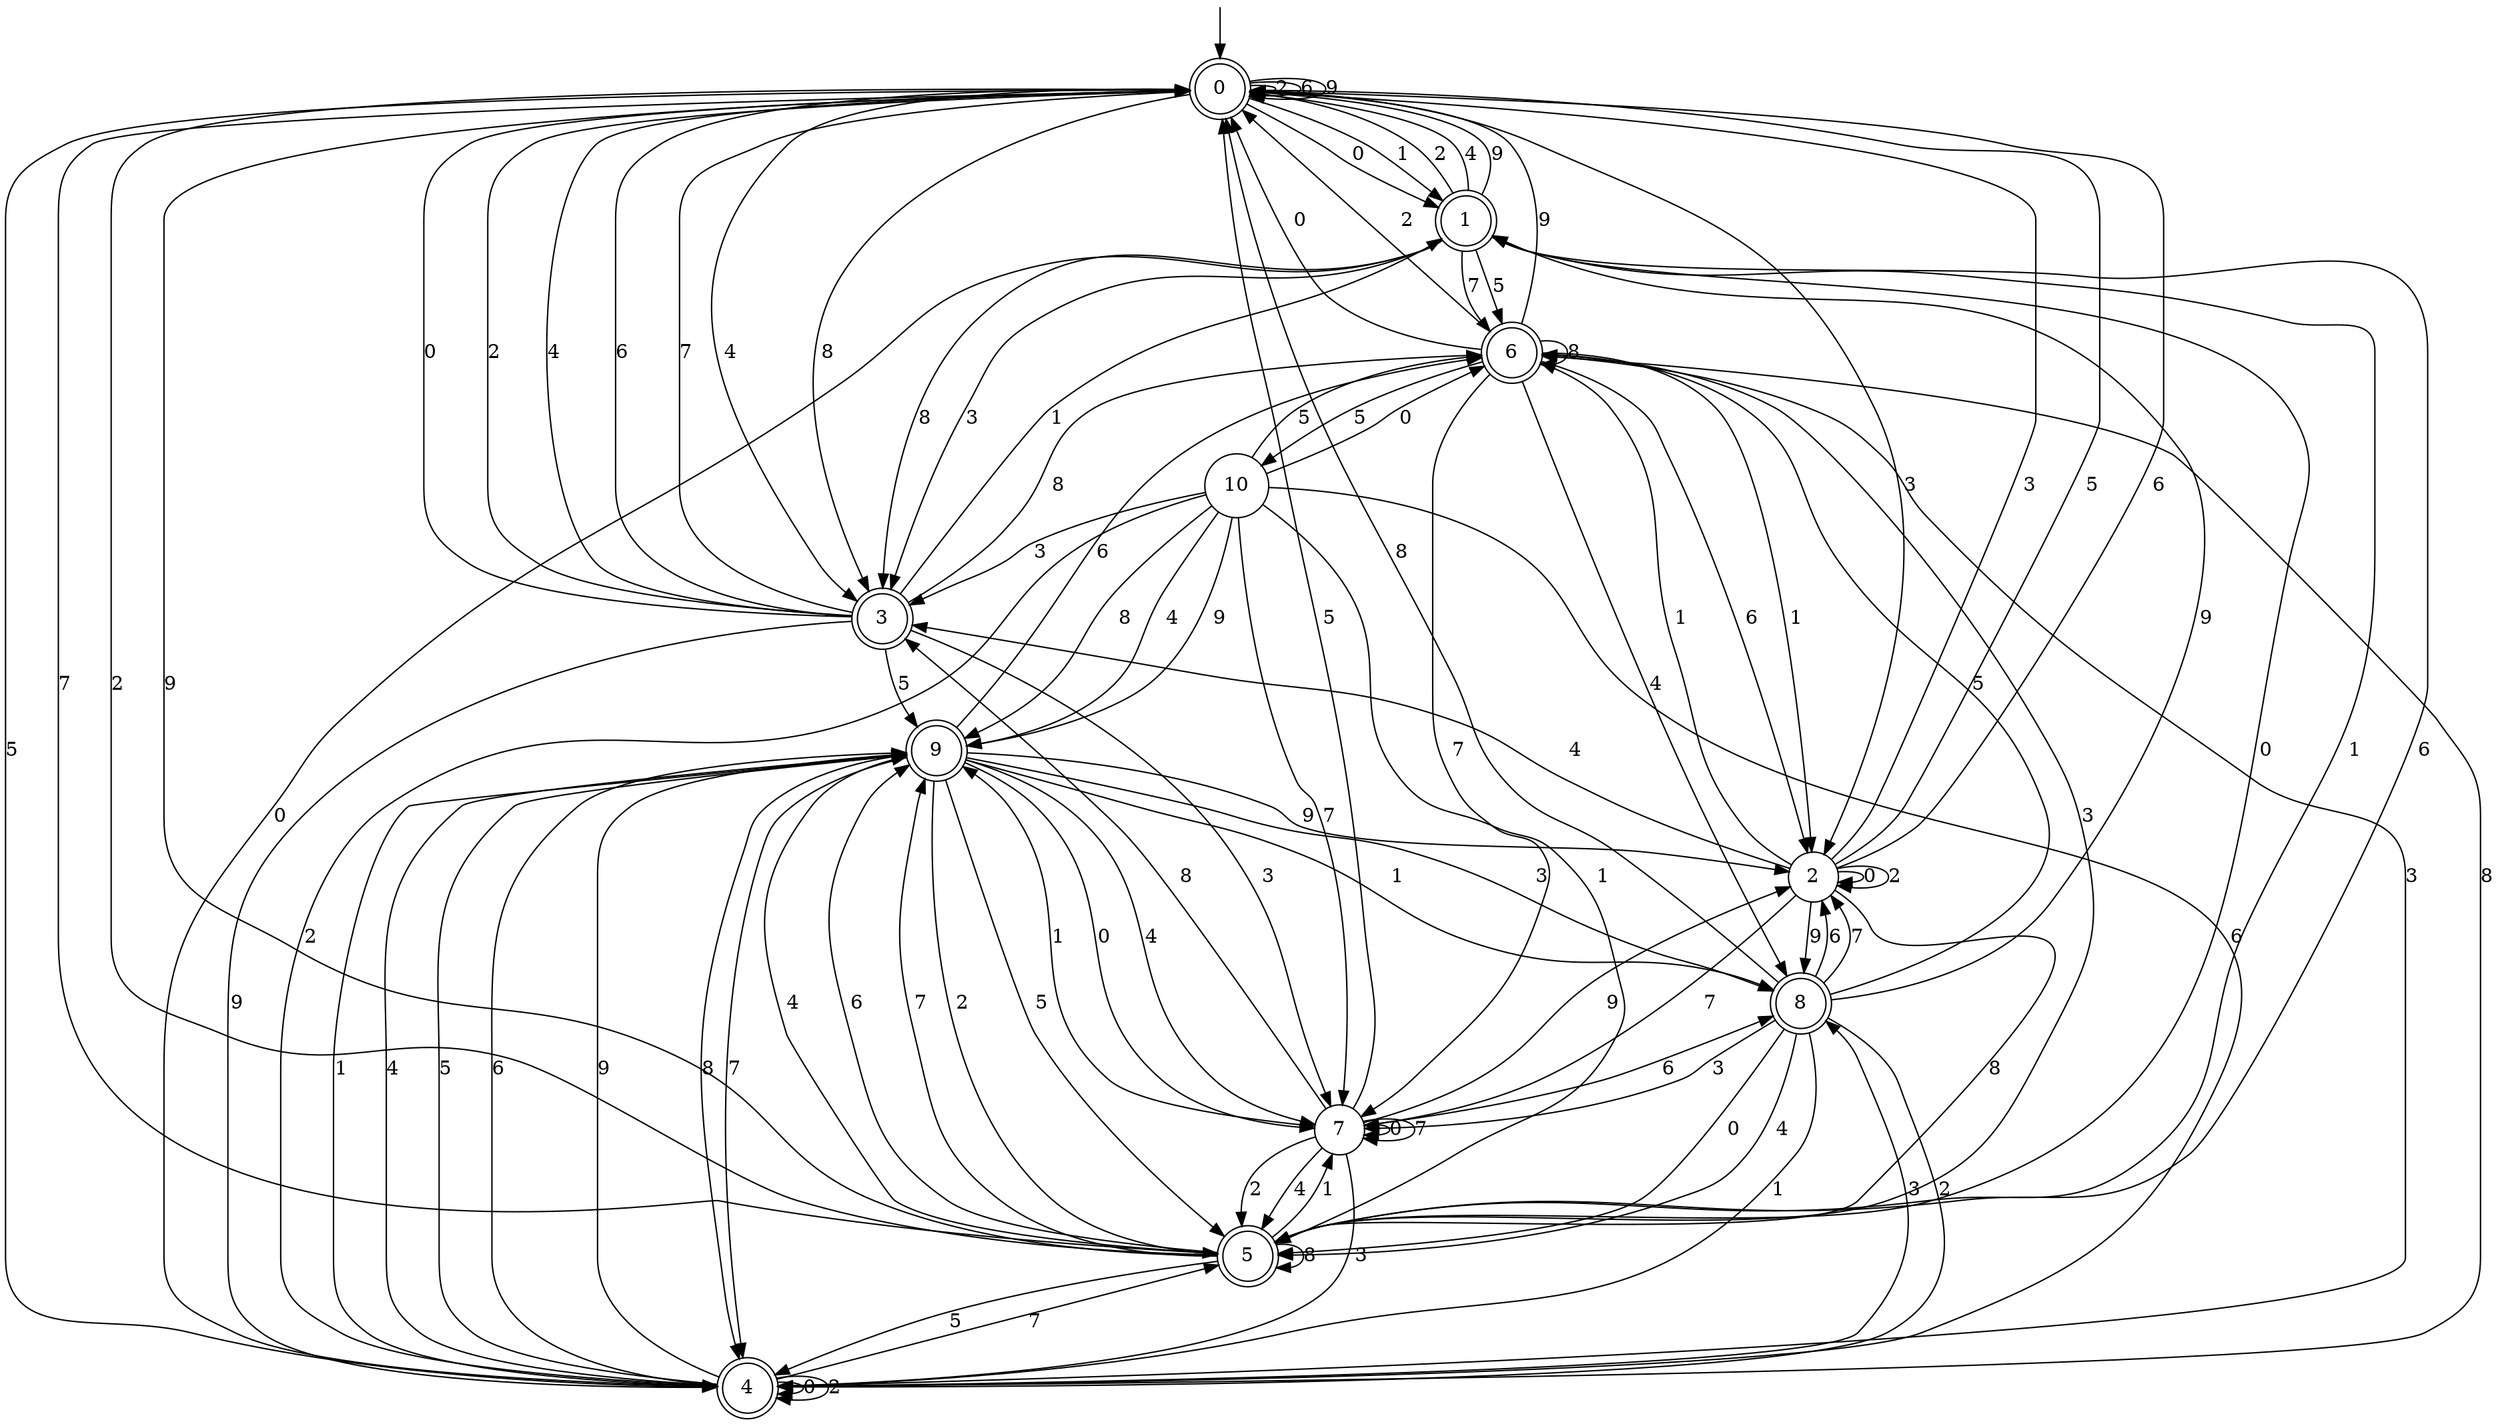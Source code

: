 digraph g {

	s0 [shape="doublecircle" label="0"];
	s1 [shape="doublecircle" label="1"];
	s2 [shape="circle" label="2"];
	s3 [shape="doublecircle" label="3"];
	s4 [shape="doublecircle" label="4"];
	s5 [shape="doublecircle" label="5"];
	s6 [shape="doublecircle" label="6"];
	s7 [shape="circle" label="7"];
	s8 [shape="doublecircle" label="8"];
	s9 [shape="doublecircle" label="9"];
	s10 [shape="circle" label="10"];
	s0 -> s1 [label="0"];
	s0 -> s1 [label="1"];
	s0 -> s0 [label="2"];
	s0 -> s2 [label="3"];
	s0 -> s3 [label="4"];
	s0 -> s4 [label="5"];
	s0 -> s0 [label="6"];
	s0 -> s5 [label="7"];
	s0 -> s3 [label="8"];
	s0 -> s0 [label="9"];
	s1 -> s4 [label="0"];
	s1 -> s5 [label="1"];
	s1 -> s0 [label="2"];
	s1 -> s3 [label="3"];
	s1 -> s0 [label="4"];
	s1 -> s6 [label="5"];
	s1 -> s5 [label="6"];
	s1 -> s6 [label="7"];
	s1 -> s3 [label="8"];
	s1 -> s0 [label="9"];
	s2 -> s2 [label="0"];
	s2 -> s6 [label="1"];
	s2 -> s2 [label="2"];
	s2 -> s0 [label="3"];
	s2 -> s3 [label="4"];
	s2 -> s0 [label="5"];
	s2 -> s0 [label="6"];
	s2 -> s7 [label="7"];
	s2 -> s5 [label="8"];
	s2 -> s8 [label="9"];
	s3 -> s0 [label="0"];
	s3 -> s1 [label="1"];
	s3 -> s0 [label="2"];
	s3 -> s7 [label="3"];
	s3 -> s0 [label="4"];
	s3 -> s9 [label="5"];
	s3 -> s0 [label="6"];
	s3 -> s0 [label="7"];
	s3 -> s6 [label="8"];
	s3 -> s4 [label="9"];
	s4 -> s4 [label="0"];
	s4 -> s9 [label="1"];
	s4 -> s4 [label="2"];
	s4 -> s8 [label="3"];
	s4 -> s9 [label="4"];
	s4 -> s9 [label="5"];
	s4 -> s9 [label="6"];
	s4 -> s5 [label="7"];
	s4 -> s6 [label="8"];
	s4 -> s9 [label="9"];
	s5 -> s1 [label="0"];
	s5 -> s7 [label="1"];
	s5 -> s0 [label="2"];
	s5 -> s6 [label="3"];
	s5 -> s9 [label="4"];
	s5 -> s4 [label="5"];
	s5 -> s9 [label="6"];
	s5 -> s9 [label="7"];
	s5 -> s5 [label="8"];
	s5 -> s0 [label="9"];
	s6 -> s0 [label="0"];
	s6 -> s2 [label="1"];
	s6 -> s0 [label="2"];
	s6 -> s4 [label="3"];
	s6 -> s8 [label="4"];
	s6 -> s10 [label="5"];
	s6 -> s2 [label="6"];
	s6 -> s7 [label="7"];
	s6 -> s6 [label="8"];
	s6 -> s0 [label="9"];
	s7 -> s7 [label="0"];
	s7 -> s9 [label="1"];
	s7 -> s5 [label="2"];
	s7 -> s4 [label="3"];
	s7 -> s5 [label="4"];
	s7 -> s0 [label="5"];
	s7 -> s8 [label="6"];
	s7 -> s7 [label="7"];
	s7 -> s3 [label="8"];
	s7 -> s2 [label="9"];
	s8 -> s5 [label="0"];
	s8 -> s4 [label="1"];
	s8 -> s4 [label="2"];
	s8 -> s7 [label="3"];
	s8 -> s5 [label="4"];
	s8 -> s6 [label="5"];
	s8 -> s2 [label="6"];
	s8 -> s2 [label="7"];
	s8 -> s0 [label="8"];
	s8 -> s1 [label="9"];
	s9 -> s7 [label="0"];
	s9 -> s8 [label="1"];
	s9 -> s5 [label="2"];
	s9 -> s8 [label="3"];
	s9 -> s7 [label="4"];
	s9 -> s5 [label="5"];
	s9 -> s6 [label="6"];
	s9 -> s4 [label="7"];
	s9 -> s4 [label="8"];
	s9 -> s2 [label="9"];
	s10 -> s6 [label="0"];
	s10 -> s5 [label="1"];
	s10 -> s4 [label="2"];
	s10 -> s3 [label="3"];
	s10 -> s9 [label="4"];
	s10 -> s6 [label="5"];
	s10 -> s4 [label="6"];
	s10 -> s7 [label="7"];
	s10 -> s9 [label="8"];
	s10 -> s9 [label="9"];

__start0 [label="" shape="none" width="0" height="0"];
__start0 -> s0;

}
